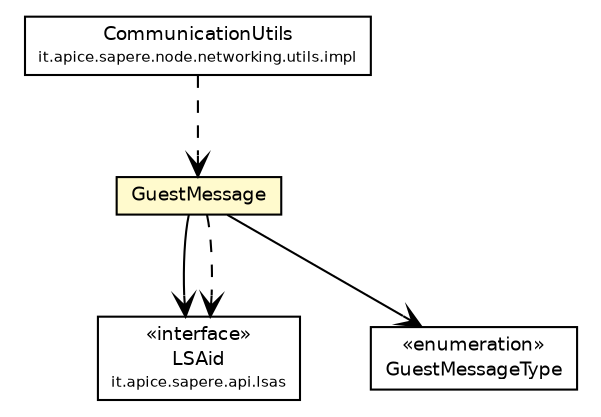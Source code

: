 #!/usr/local/bin/dot
#
# Class diagram 
# Generated by UmlGraph version 4.4 (http://www.spinellis.gr/sw/umlgraph)
#

digraph G {
	edge [fontname="Helvetica",fontsize=10,labelfontname="Helvetica",labelfontsize=10];
	node [fontname="Helvetica",fontsize=10,shape=plaintext];
	// it.apice.sapere.api.lsas.LSAid
	c76962 [label=<<table border="0" cellborder="1" cellspacing="0" cellpadding="2" port="p" href="../../../../api/lsas/LSAid.html">
		<tr><td><table border="0" cellspacing="0" cellpadding="1">
			<tr><td> &laquo;interface&raquo; </td></tr>
			<tr><td> LSAid </td></tr>
			<tr><td><font point-size="7.0"> it.apice.sapere.api.lsas </font></td></tr>
		</table></td></tr>
		</table>>, fontname="Helvetica", fontcolor="black", fontsize=9.0];
	// it.apice.sapere.node.networking.guestsmngt.impl.GuestMessageType
	c77121 [label=<<table border="0" cellborder="1" cellspacing="0" cellpadding="2" port="p" href="./GuestMessageType.html">
		<tr><td><table border="0" cellspacing="0" cellpadding="1">
			<tr><td> &laquo;enumeration&raquo; </td></tr>
			<tr><td> GuestMessageType </td></tr>
		</table></td></tr>
		</table>>, fontname="Helvetica", fontcolor="black", fontsize=9.0];
	// it.apice.sapere.node.networking.guestsmngt.impl.GuestMessage
	c77122 [label=<<table border="0" cellborder="1" cellspacing="0" cellpadding="2" port="p" bgcolor="lemonChiffon" href="./GuestMessage.html">
		<tr><td><table border="0" cellspacing="0" cellpadding="1">
			<tr><td> GuestMessage </td></tr>
		</table></td></tr>
		</table>>, fontname="Helvetica", fontcolor="black", fontsize=9.0];
	// it.apice.sapere.node.networking.utils.impl.CommunicationUtils
	c77135 [label=<<table border="0" cellborder="1" cellspacing="0" cellpadding="2" port="p" href="../../utils/impl/CommunicationUtils.html">
		<tr><td><table border="0" cellspacing="0" cellpadding="1">
			<tr><td> CommunicationUtils </td></tr>
			<tr><td><font point-size="7.0"> it.apice.sapere.node.networking.utils.impl </font></td></tr>
		</table></td></tr>
		</table>>, fontname="Helvetica", fontcolor="black", fontsize=9.0];
	// it.apice.sapere.node.networking.guestsmngt.impl.GuestMessage NAVASSOC it.apice.sapere.node.networking.guestsmngt.impl.GuestMessageType
	c77122:p -> c77121:p [taillabel="", label="", headlabel="", fontname="Helvetica", fontcolor="black", fontsize=10.0, color="black", arrowhead=open];
	// it.apice.sapere.node.networking.guestsmngt.impl.GuestMessage NAVASSOC it.apice.sapere.api.lsas.LSAid
	c77122:p -> c76962:p [taillabel="", label="", headlabel="", fontname="Helvetica", fontcolor="black", fontsize=10.0, color="black", arrowhead=open];
	// it.apice.sapere.node.networking.guestsmngt.impl.GuestMessage DEPEND it.apice.sapere.api.lsas.LSAid
	c77122:p -> c76962:p [taillabel="", label="", headlabel="", fontname="Helvetica", fontcolor="black", fontsize=10.0, color="black", arrowhead=open, style=dashed];
	// it.apice.sapere.node.networking.utils.impl.CommunicationUtils DEPEND it.apice.sapere.node.networking.guestsmngt.impl.GuestMessage
	c77135:p -> c77122:p [taillabel="", label="", headlabel="", fontname="Helvetica", fontcolor="black", fontsize=10.0, color="black", arrowhead=open, style=dashed];
}

